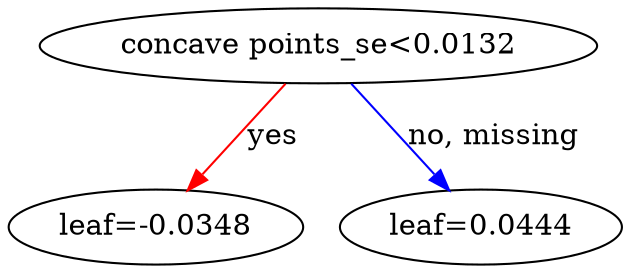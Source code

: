 digraph {
    graph [ rankdir=TB ]
    graph [ rankdir="UD" ]

    0 [ label="concave points_se<0.0132" ]
    0 -> 1 [label="yes" color="#FF0000"]
    0 -> 2 [label="no, missing" color="#0000FF"]

    1 [ label="leaf=-0.0348" ]

    2 [ label="leaf=0.0444" ]
}
